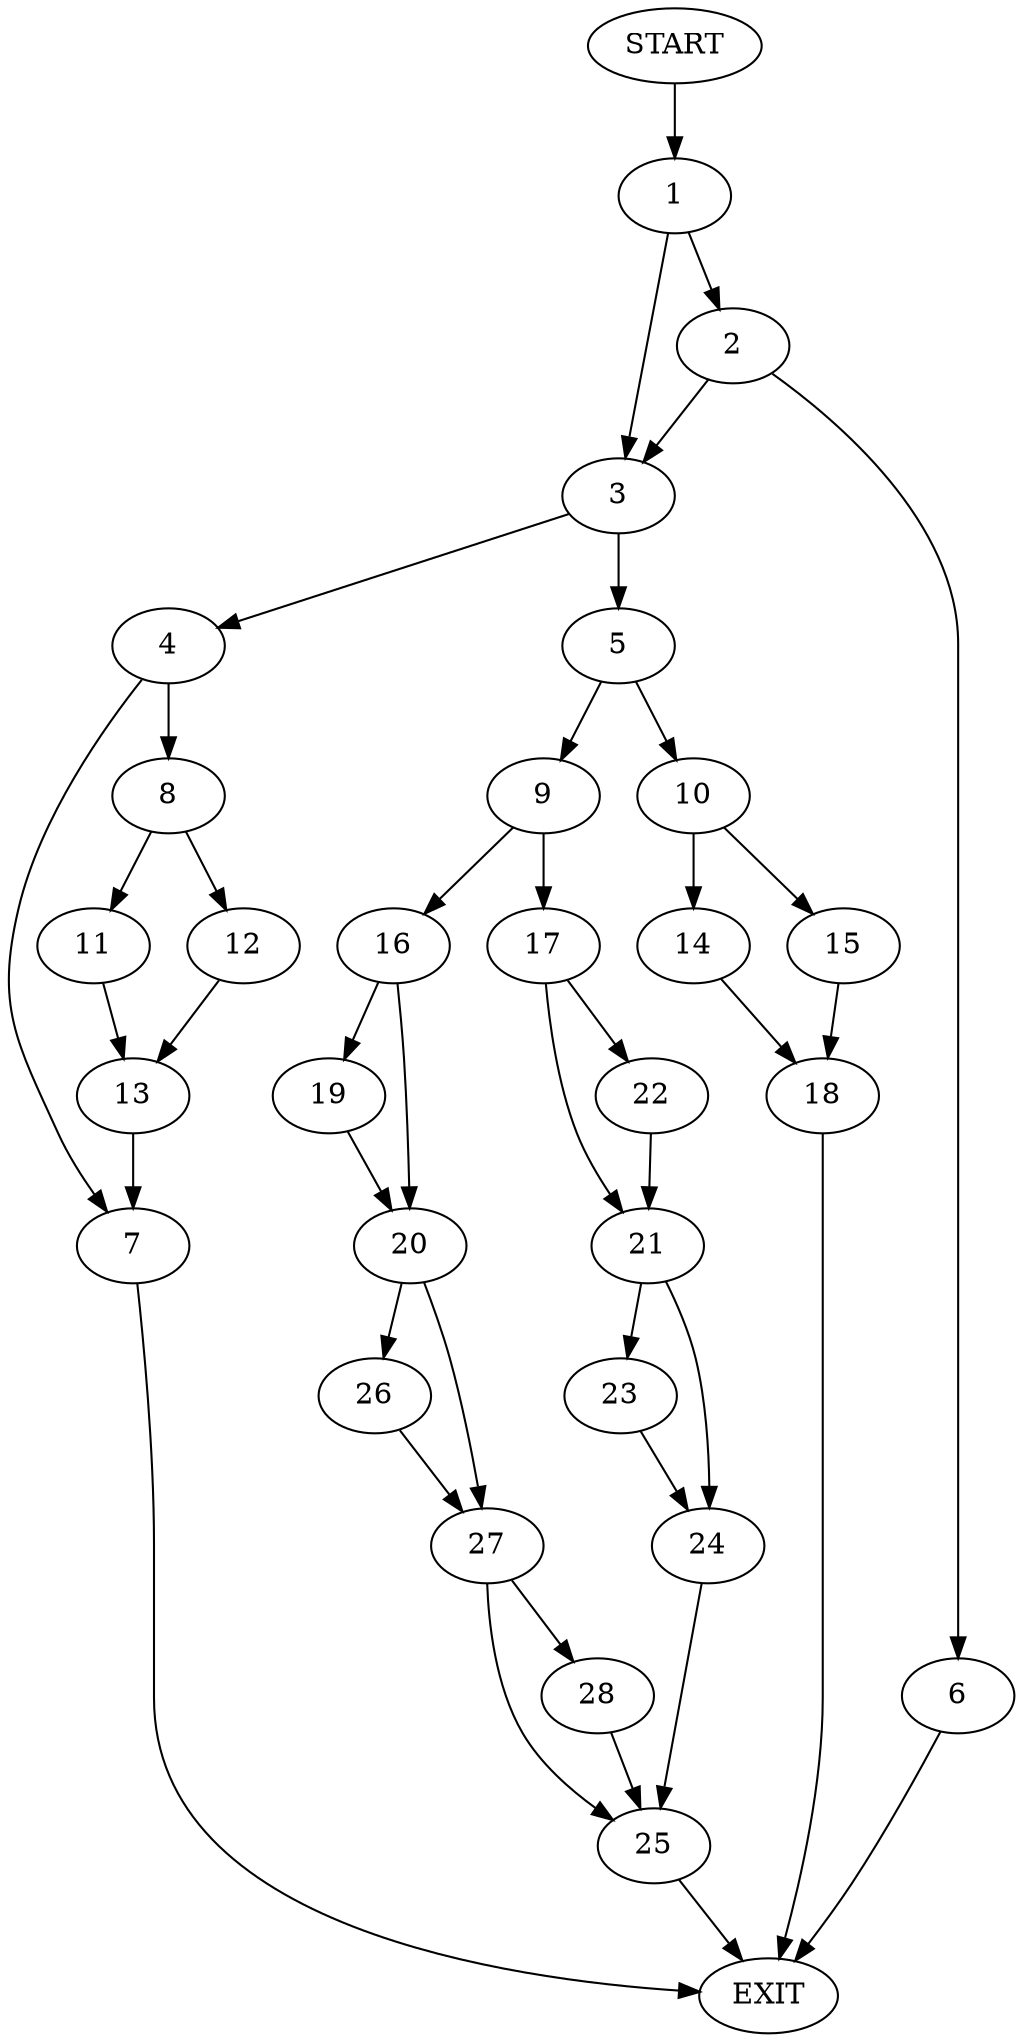 digraph {
0 [label="START"]
29 [label="EXIT"]
0 -> 1
1 -> 2
1 -> 3
3 -> 4
3 -> 5
2 -> 3
2 -> 6
6 -> 29
4 -> 7
4 -> 8
5 -> 9
5 -> 10
8 -> 11
8 -> 12
7 -> 29
12 -> 13
11 -> 13
13 -> 7
10 -> 14
10 -> 15
9 -> 16
9 -> 17
14 -> 18
15 -> 18
18 -> 29
16 -> 19
16 -> 20
17 -> 21
17 -> 22
22 -> 21
21 -> 23
21 -> 24
24 -> 25
23 -> 24
25 -> 29
19 -> 20
20 -> 26
20 -> 27
26 -> 27
27 -> 28
27 -> 25
28 -> 25
}
